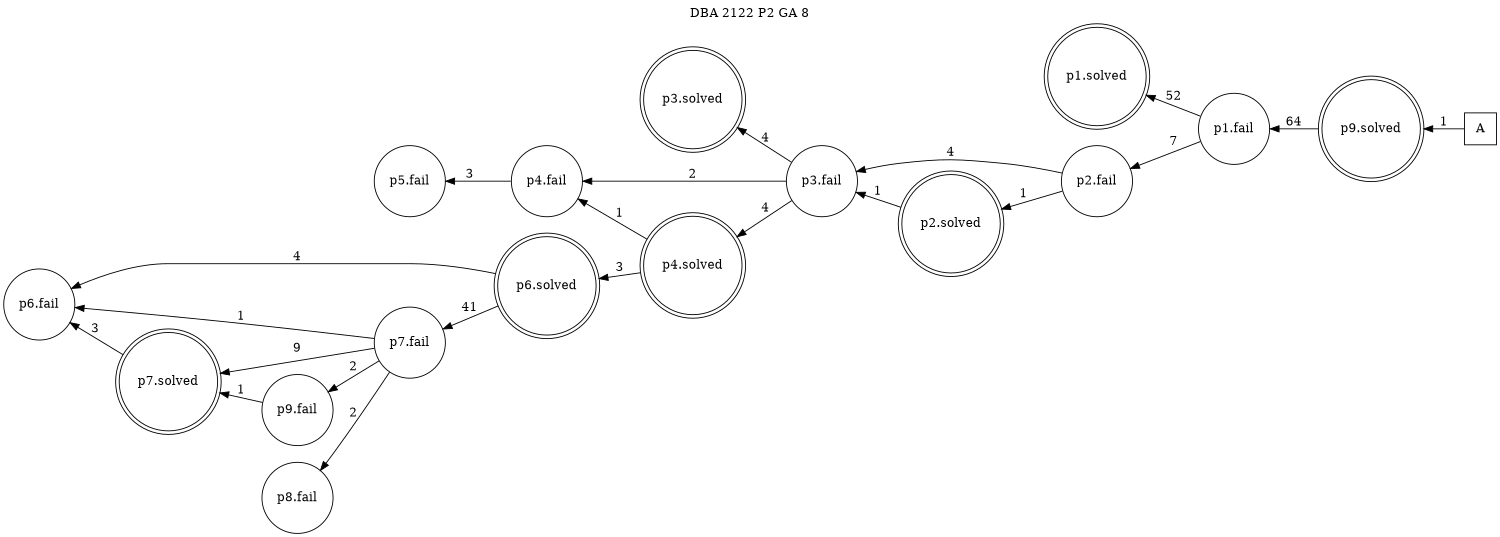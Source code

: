 digraph DBA_2122_P2_GA_8 {
labelloc="tl"
label= " DBA 2122 P2 GA 8 "
rankdir="RL";
graph [ size=" 10 , 10 !"]

"A" [shape="square" label="A"]
"p9.solved" [shape="doublecircle" label="p9.solved"]
"p1.fail" [shape="circle" label="p1.fail"]
"p1.solved" [shape="doublecircle" label="p1.solved"]
"p2.fail" [shape="circle" label="p2.fail"]
"p2.solved" [shape="doublecircle" label="p2.solved"]
"p3.fail" [shape="circle" label="p3.fail"]
"p3.solved" [shape="doublecircle" label="p3.solved"]
"p4.fail" [shape="circle" label="p4.fail"]
"p4.solved" [shape="doublecircle" label="p4.solved"]
"p5.fail" [shape="circle" label="p5.fail"]
"p6.solved" [shape="doublecircle" label="p6.solved"]
"p7.fail" [shape="circle" label="p7.fail"]
"p7.solved" [shape="doublecircle" label="p7.solved"]
"p6.fail" [shape="circle" label="p6.fail"]
"p9.fail" [shape="circle" label="p9.fail"]
"p8.fail" [shape="circle" label="p8.fail"]
"A" -> "p9.solved" [ label=1]
"p9.solved" -> "p1.fail" [ label=64]
"p1.fail" -> "p1.solved" [ label=52]
"p1.fail" -> "p2.fail" [ label=7]
"p2.fail" -> "p2.solved" [ label=1]
"p2.fail" -> "p3.fail" [ label=4]
"p2.solved" -> "p3.fail" [ label=1]
"p3.fail" -> "p3.solved" [ label=4]
"p3.fail" -> "p4.fail" [ label=2]
"p3.fail" -> "p4.solved" [ label=4]
"p4.fail" -> "p5.fail" [ label=3]
"p4.solved" -> "p4.fail" [ label=1]
"p4.solved" -> "p6.solved" [ label=3]
"p6.solved" -> "p7.fail" [ label=41]
"p6.solved" -> "p6.fail" [ label=4]
"p7.fail" -> "p7.solved" [ label=9]
"p7.fail" -> "p6.fail" [ label=1]
"p7.fail" -> "p9.fail" [ label=2]
"p7.fail" -> "p8.fail" [ label=2]
"p7.solved" -> "p6.fail" [ label=3]
"p9.fail" -> "p7.solved" [ label=1]
}
